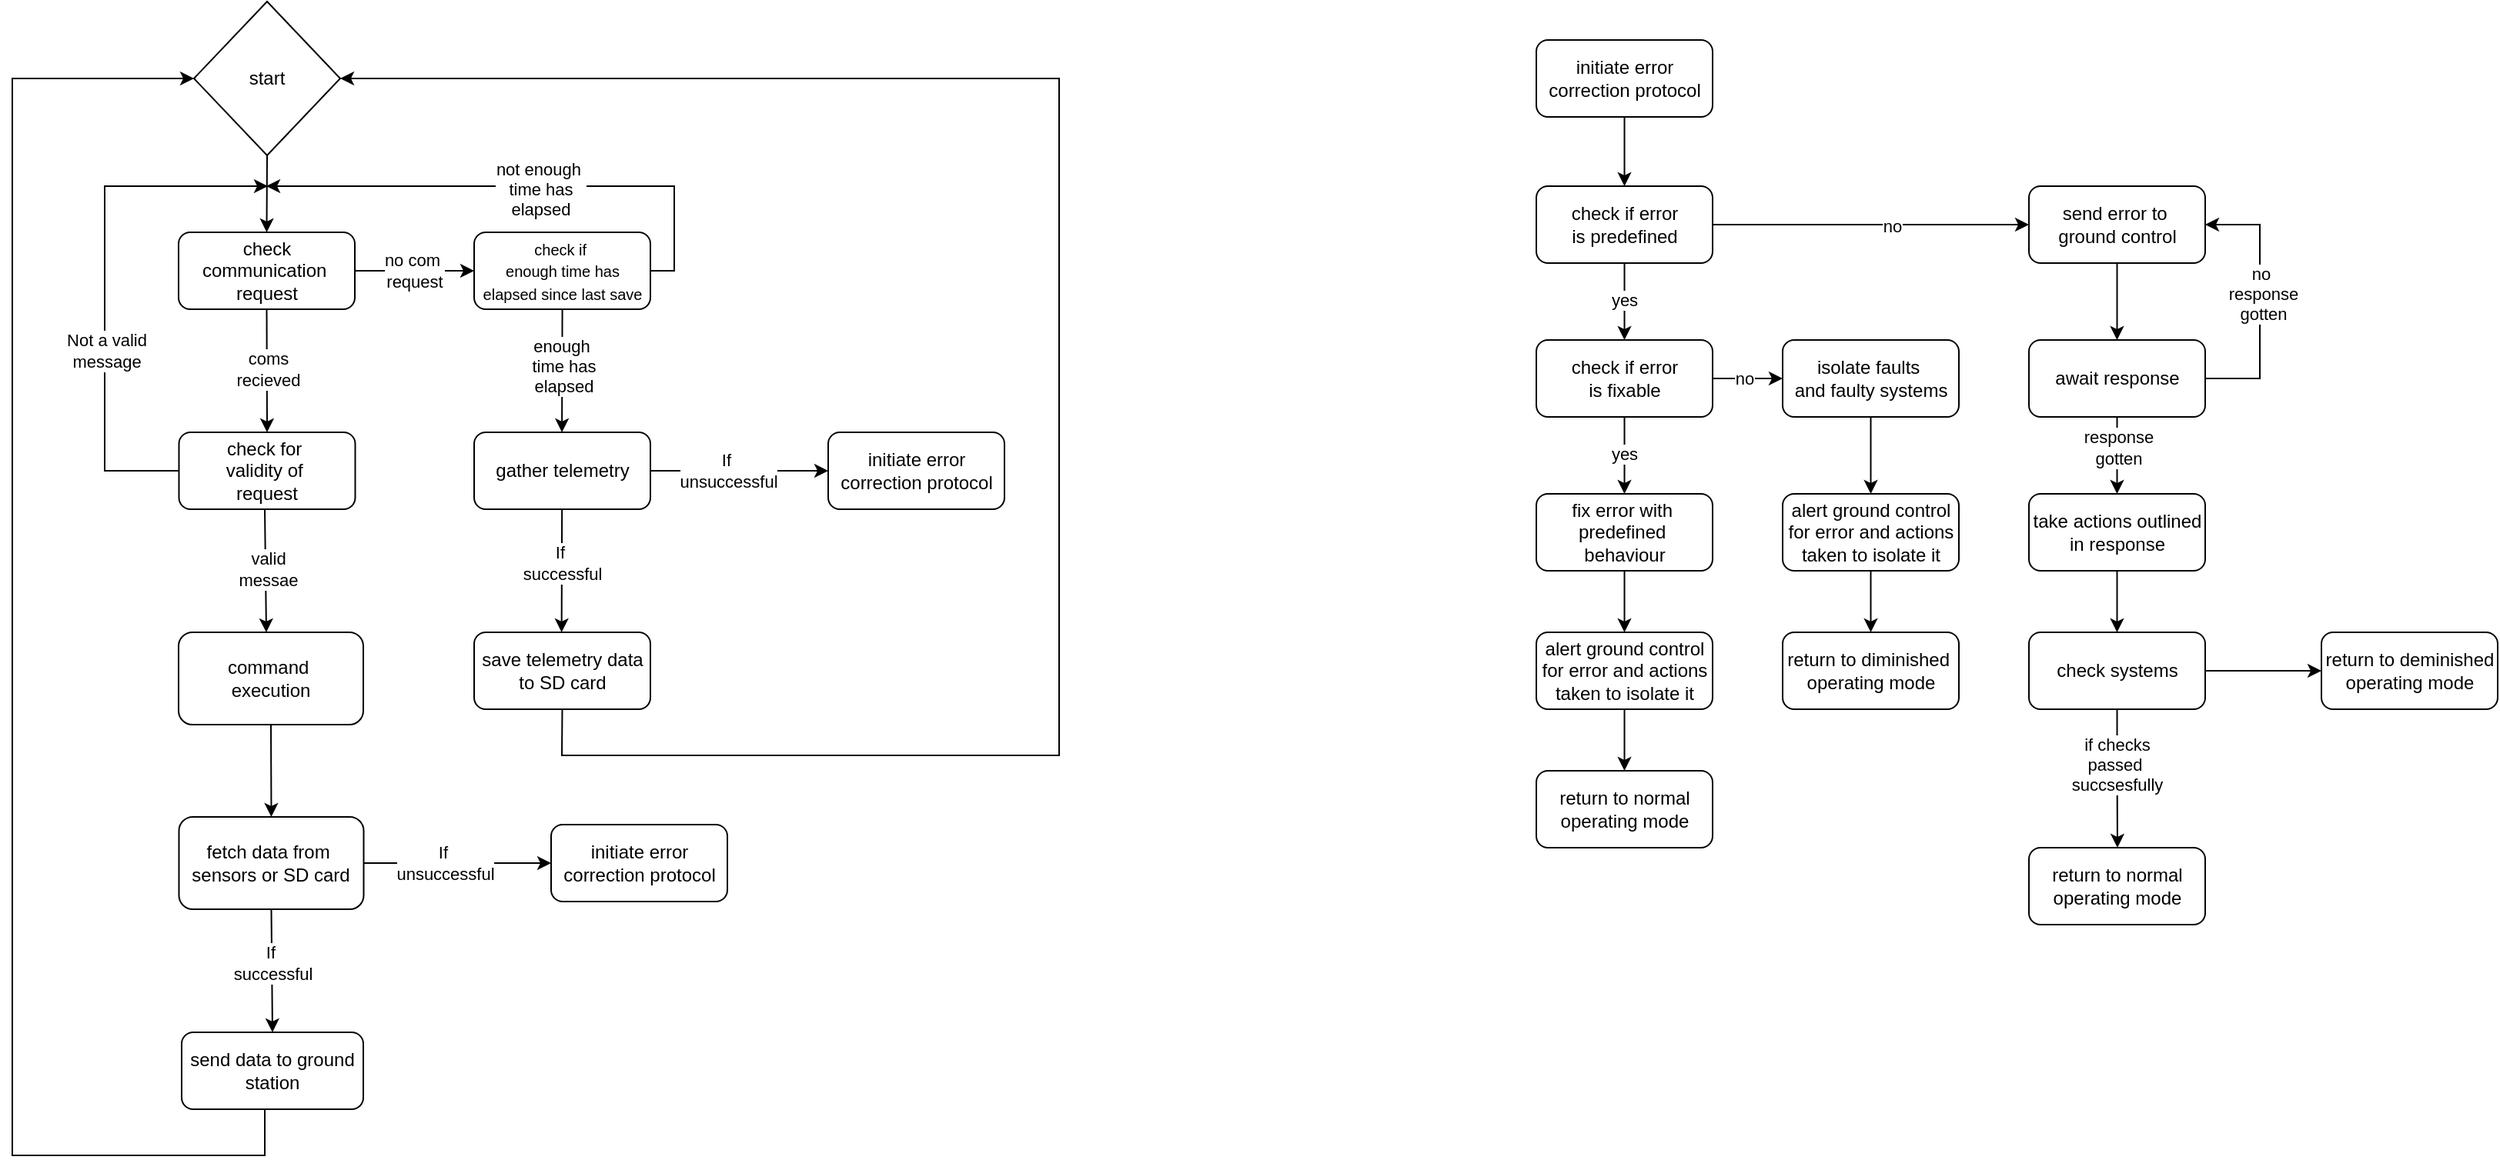 <mxfile version="25.0.3">
  <diagram name="Page-1" id="nQ3FC_XmF5aESIAEnWk7">
    <mxGraphModel dx="2868" dy="1560" grid="1" gridSize="10" guides="1" tooltips="1" connect="1" arrows="1" fold="1" page="1" pageScale="1" pageWidth="850" pageHeight="1100" math="0" shadow="0">
      <root>
        <mxCell id="0" />
        <mxCell id="1" parent="0" />
        <mxCell id="WQB1xdpWo7mnEqvRlCj6-1" value="start" style="rhombus;whiteSpace=wrap;html=1;" parent="1" vertex="1">
          <mxGeometry x="378" y="90" width="95" height="100" as="geometry" />
        </mxCell>
        <mxCell id="WQB1xdpWo7mnEqvRlCj6-2" value="check communication&amp;nbsp;&lt;div&gt;request&lt;/div&gt;" style="rounded=1;whiteSpace=wrap;html=1;" parent="1" vertex="1">
          <mxGeometry x="368" y="240" width="114.5" height="50" as="geometry" />
        </mxCell>
        <mxCell id="WQB1xdpWo7mnEqvRlCj6-4" value="check for&amp;nbsp;&lt;div&gt;validity of&amp;nbsp;&lt;/div&gt;&lt;div&gt;request&lt;/div&gt;" style="rounded=1;whiteSpace=wrap;html=1;" parent="1" vertex="1">
          <mxGeometry x="368.25" y="370" width="114.5" height="50" as="geometry" />
        </mxCell>
        <mxCell id="WQB1xdpWo7mnEqvRlCj6-6" value="" style="endArrow=classic;html=1;rounded=0;exitX=0.5;exitY=1;exitDx=0;exitDy=0;entryX=0.5;entryY=0;entryDx=0;entryDy=0;" parent="1" source="WQB1xdpWo7mnEqvRlCj6-1" target="WQB1xdpWo7mnEqvRlCj6-2" edge="1">
          <mxGeometry width="50" height="50" relative="1" as="geometry">
            <mxPoint x="430" y="420" as="sourcePoint" />
            <mxPoint x="480" y="370" as="targetPoint" />
          </mxGeometry>
        </mxCell>
        <mxCell id="WQB1xdpWo7mnEqvRlCj6-7" value="&lt;div&gt;&lt;br&gt;&lt;/div&gt;&lt;div&gt;&lt;br&gt;&lt;/div&gt;" style="edgeLabel;html=1;align=center;verticalAlign=middle;resizable=0;points=[];" parent="WQB1xdpWo7mnEqvRlCj6-6" vertex="1" connectable="0">
          <mxGeometry x="-0.0" relative="1" as="geometry">
            <mxPoint as="offset" />
          </mxGeometry>
        </mxCell>
        <mxCell id="WQB1xdpWo7mnEqvRlCj6-8" value="" style="endArrow=classic;html=1;rounded=0;exitX=0.5;exitY=1;exitDx=0;exitDy=0;entryX=0.5;entryY=0;entryDx=0;entryDy=0;" parent="1" source="WQB1xdpWo7mnEqvRlCj6-2" target="WQB1xdpWo7mnEqvRlCj6-4" edge="1">
          <mxGeometry width="50" height="50" relative="1" as="geometry">
            <mxPoint x="426" y="290" as="sourcePoint" />
            <mxPoint x="425" y="340" as="targetPoint" />
          </mxGeometry>
        </mxCell>
        <mxCell id="WQB1xdpWo7mnEqvRlCj6-9" value="&lt;div&gt;&lt;br&gt;&lt;/div&gt;&lt;div&gt;&lt;br&gt;&lt;/div&gt;" style="edgeLabel;html=1;align=center;verticalAlign=middle;resizable=0;points=[];" parent="WQB1xdpWo7mnEqvRlCj6-8" vertex="1" connectable="0">
          <mxGeometry x="-0.0" relative="1" as="geometry">
            <mxPoint as="offset" />
          </mxGeometry>
        </mxCell>
        <mxCell id="WQB1xdpWo7mnEqvRlCj6-10" value="coms&lt;div&gt;recieved&lt;/div&gt;" style="edgeLabel;html=1;align=center;verticalAlign=middle;resizable=0;points=[];" parent="WQB1xdpWo7mnEqvRlCj6-8" vertex="1" connectable="0">
          <mxGeometry x="-0.024" y="1" relative="1" as="geometry">
            <mxPoint x="-1" as="offset" />
          </mxGeometry>
        </mxCell>
        <mxCell id="WQB1xdpWo7mnEqvRlCj6-13" value="" style="endArrow=classic;html=1;rounded=0;exitX=0.5;exitY=1;exitDx=0;exitDy=0;entryX=0.5;entryY=0;entryDx=0;entryDy=0;" parent="1" edge="1">
          <mxGeometry width="50" height="50" relative="1" as="geometry">
            <mxPoint x="424" y="420" as="sourcePoint" />
            <mxPoint x="425" y="500" as="targetPoint" />
          </mxGeometry>
        </mxCell>
        <mxCell id="WQB1xdpWo7mnEqvRlCj6-14" value="&lt;div&gt;&lt;br&gt;&lt;/div&gt;&lt;div&gt;&lt;br&gt;&lt;/div&gt;" style="edgeLabel;html=1;align=center;verticalAlign=middle;resizable=0;points=[];" parent="WQB1xdpWo7mnEqvRlCj6-13" vertex="1" connectable="0">
          <mxGeometry x="-0.0" relative="1" as="geometry">
            <mxPoint as="offset" />
          </mxGeometry>
        </mxCell>
        <mxCell id="WQB1xdpWo7mnEqvRlCj6-15" value="valid&lt;div&gt;messae&lt;/div&gt;" style="edgeLabel;html=1;align=center;verticalAlign=middle;resizable=0;points=[];" parent="WQB1xdpWo7mnEqvRlCj6-13" vertex="1" connectable="0">
          <mxGeometry x="-0.024" y="1" relative="1" as="geometry">
            <mxPoint as="offset" />
          </mxGeometry>
        </mxCell>
        <mxCell id="WQB1xdpWo7mnEqvRlCj6-16" value="" style="endArrow=classic;html=1;rounded=0;exitX=0;exitY=0.5;exitDx=0;exitDy=0;" parent="1" source="WQB1xdpWo7mnEqvRlCj6-4" edge="1">
          <mxGeometry width="50" height="50" relative="1" as="geometry">
            <mxPoint x="283" y="395" as="sourcePoint" />
            <mxPoint x="426" y="210" as="targetPoint" />
            <Array as="points">
              <mxPoint x="320" y="395" />
              <mxPoint x="320" y="210" />
            </Array>
          </mxGeometry>
        </mxCell>
        <mxCell id="WQB1xdpWo7mnEqvRlCj6-19" value="Not a valid&lt;div&gt;message&lt;/div&gt;" style="edgeLabel;html=1;align=center;verticalAlign=middle;resizable=0;points=[];" parent="WQB1xdpWo7mnEqvRlCj6-16" vertex="1" connectable="0">
          <mxGeometry x="-0.254" y="-1" relative="1" as="geometry">
            <mxPoint as="offset" />
          </mxGeometry>
        </mxCell>
        <mxCell id="WQB1xdpWo7mnEqvRlCj6-20" value="command&amp;nbsp;&lt;div&gt;execution&lt;/div&gt;" style="rounded=1;whiteSpace=wrap;html=1;" parent="1" vertex="1">
          <mxGeometry x="368" y="500" width="120" height="60" as="geometry" />
        </mxCell>
        <mxCell id="WQB1xdpWo7mnEqvRlCj6-21" value="" style="endArrow=classic;html=1;rounded=0;exitX=0.5;exitY=1;exitDx=0;exitDy=0;entryX=0.5;entryY=0;entryDx=0;entryDy=0;" parent="1" source="WQB1xdpWo7mnEqvRlCj6-20" target="WQB1xdpWo7mnEqvRlCj6-22" edge="1">
          <mxGeometry width="50" height="50" relative="1" as="geometry">
            <mxPoint x="424" y="560" as="sourcePoint" />
            <mxPoint x="424" y="620" as="targetPoint" />
          </mxGeometry>
        </mxCell>
        <mxCell id="WQB1xdpWo7mnEqvRlCj6-22" value="fetch data from&amp;nbsp;&lt;div&gt;sensors or SD card&lt;/div&gt;" style="rounded=1;whiteSpace=wrap;html=1;" parent="1" vertex="1">
          <mxGeometry x="368.25" y="620" width="120" height="60" as="geometry" />
        </mxCell>
        <mxCell id="WQB1xdpWo7mnEqvRlCj6-27" value="" style="endArrow=classic;html=1;rounded=0;exitX=1;exitY=0.5;exitDx=0;exitDy=0;" parent="1" source="WQB1xdpWo7mnEqvRlCj6-30" edge="1">
          <mxGeometry width="50" height="50" relative="1" as="geometry">
            <mxPoint x="690" y="260" as="sourcePoint" />
            <mxPoint x="425" y="210" as="targetPoint" />
            <Array as="points">
              <mxPoint x="690" y="265" />
              <mxPoint x="690" y="210" />
            </Array>
          </mxGeometry>
        </mxCell>
        <mxCell id="WQB1xdpWo7mnEqvRlCj6-32" value="not enough&amp;nbsp;&lt;div&gt;time has&lt;/div&gt;&lt;div&gt;elapsed&lt;/div&gt;" style="edgeLabel;html=1;align=center;verticalAlign=middle;resizable=0;points=[];" parent="WQB1xdpWo7mnEqvRlCj6-27" vertex="1" connectable="0">
          <mxGeometry x="-0.06" y="2" relative="1" as="geometry">
            <mxPoint as="offset" />
          </mxGeometry>
        </mxCell>
        <mxCell id="WQB1xdpWo7mnEqvRlCj6-28" value="" style="endArrow=classic;html=1;rounded=0;exitX=1;exitY=0.5;exitDx=0;exitDy=0;entryX=0;entryY=0.5;entryDx=0;entryDy=0;" parent="1" source="WQB1xdpWo7mnEqvRlCj6-2" target="WQB1xdpWo7mnEqvRlCj6-30" edge="1">
          <mxGeometry width="50" height="50" relative="1" as="geometry">
            <mxPoint x="482.75" y="270" as="sourcePoint" />
            <mxPoint x="530" y="230" as="targetPoint" />
          </mxGeometry>
        </mxCell>
        <mxCell id="WQB1xdpWo7mnEqvRlCj6-31" value="no com&amp;nbsp;&lt;div&gt;request&lt;/div&gt;" style="edgeLabel;html=1;align=center;verticalAlign=middle;resizable=0;points=[];" parent="WQB1xdpWo7mnEqvRlCj6-28" vertex="1" connectable="0">
          <mxGeometry x="0.141" y="3" relative="1" as="geometry">
            <mxPoint x="-6" y="3" as="offset" />
          </mxGeometry>
        </mxCell>
        <mxCell id="WQB1xdpWo7mnEqvRlCj6-29" value="" style="endArrow=classic;html=1;rounded=0;exitX=0.5;exitY=1;exitDx=0;exitDy=0;" parent="1" edge="1">
          <mxGeometry width="50" height="50" relative="1" as="geometry">
            <mxPoint x="617.29" y="290" as="sourcePoint" />
            <mxPoint x="617.04" y="370" as="targetPoint" />
          </mxGeometry>
        </mxCell>
        <mxCell id="WQB1xdpWo7mnEqvRlCj6-33" value="enough&amp;nbsp;&lt;div&gt;time has&lt;/div&gt;&lt;div&gt;elapsed&lt;/div&gt;" style="edgeLabel;html=1;align=center;verticalAlign=middle;resizable=0;points=[];" parent="WQB1xdpWo7mnEqvRlCj6-29" vertex="1" connectable="0">
          <mxGeometry x="-0.076" y="1" relative="1" as="geometry">
            <mxPoint as="offset" />
          </mxGeometry>
        </mxCell>
        <mxCell id="WQB1xdpWo7mnEqvRlCj6-30" value="&lt;font style=&quot;font-size: 10px;&quot;&gt;check if&amp;nbsp;&lt;/font&gt;&lt;div&gt;&lt;font style=&quot;font-size: 10px;&quot;&gt;enough time has&lt;/font&gt;&lt;/div&gt;&lt;div&gt;&lt;font style=&quot;font-size: 10px;&quot;&gt;elapsed since last save&lt;/font&gt;&lt;/div&gt;" style="rounded=1;whiteSpace=wrap;html=1;" parent="1" vertex="1">
          <mxGeometry x="560" y="240" width="114.5" height="50" as="geometry" />
        </mxCell>
        <mxCell id="WQB1xdpWo7mnEqvRlCj6-34" value="gather telemetry" style="rounded=1;whiteSpace=wrap;html=1;" parent="1" vertex="1">
          <mxGeometry x="560" y="370" width="114.5" height="50" as="geometry" />
        </mxCell>
        <mxCell id="WQB1xdpWo7mnEqvRlCj6-35" value="" style="endArrow=classic;html=1;rounded=0;exitX=0.5;exitY=1;exitDx=0;exitDy=0;" parent="1" edge="1">
          <mxGeometry width="50" height="50" relative="1" as="geometry">
            <mxPoint x="617.07" y="420" as="sourcePoint" />
            <mxPoint x="616.82" y="500" as="targetPoint" />
          </mxGeometry>
        </mxCell>
        <mxCell id="WQB1xdpWo7mnEqvRlCj6-38" value="If&amp;nbsp;&lt;div&gt;successful&lt;/div&gt;" style="edgeLabel;html=1;align=center;verticalAlign=middle;resizable=0;points=[];" parent="WQB1xdpWo7mnEqvRlCj6-35" vertex="1" connectable="0">
          <mxGeometry x="-0.136" relative="1" as="geometry">
            <mxPoint as="offset" />
          </mxGeometry>
        </mxCell>
        <mxCell id="WQB1xdpWo7mnEqvRlCj6-39" value="save telemetry data&lt;div&gt;to SD card&lt;/div&gt;" style="rounded=1;whiteSpace=wrap;html=1;" parent="1" vertex="1">
          <mxGeometry x="560" y="500" width="114.5" height="50" as="geometry" />
        </mxCell>
        <mxCell id="WQB1xdpWo7mnEqvRlCj6-41" value="" style="endArrow=classic;html=1;rounded=0;exitX=1;exitY=0.5;exitDx=0;exitDy=0;entryX=0;entryY=0.5;entryDx=0;entryDy=0;" parent="1" source="WQB1xdpWo7mnEqvRlCj6-34" edge="1">
          <mxGeometry width="50" height="50" relative="1" as="geometry">
            <mxPoint x="700.25" y="390" as="sourcePoint" />
            <mxPoint x="790" y="395" as="targetPoint" />
          </mxGeometry>
        </mxCell>
        <mxCell id="WQB1xdpWo7mnEqvRlCj6-42" value="If&amp;nbsp;&lt;div&gt;unsuccessful&lt;/div&gt;" style="edgeLabel;html=1;align=center;verticalAlign=middle;resizable=0;points=[];" parent="WQB1xdpWo7mnEqvRlCj6-41" vertex="1" connectable="0">
          <mxGeometry x="-0.136" relative="1" as="geometry">
            <mxPoint as="offset" />
          </mxGeometry>
        </mxCell>
        <mxCell id="WQB1xdpWo7mnEqvRlCj6-45" value="initiate error&lt;div&gt;correction protocol&lt;/div&gt;" style="rounded=1;whiteSpace=wrap;html=1;" parent="1" vertex="1">
          <mxGeometry x="790" y="370" width="114.5" height="50" as="geometry" />
        </mxCell>
        <mxCell id="WQB1xdpWo7mnEqvRlCj6-46" value="" style="endArrow=classic;html=1;rounded=0;exitX=0.5;exitY=1;exitDx=0;exitDy=0;entryX=1;entryY=0.5;entryDx=0;entryDy=0;" parent="1" source="WQB1xdpWo7mnEqvRlCj6-39" target="WQB1xdpWo7mnEqvRlCj6-1" edge="1">
          <mxGeometry width="50" height="50" relative="1" as="geometry">
            <mxPoint x="650" y="650" as="sourcePoint" />
            <mxPoint x="700" y="600" as="targetPoint" />
            <Array as="points">
              <mxPoint x="617" y="580" />
              <mxPoint x="940" y="580" />
              <mxPoint x="940" y="140" />
            </Array>
          </mxGeometry>
        </mxCell>
        <mxCell id="WQB1xdpWo7mnEqvRlCj6-47" value="" style="endArrow=classic;html=1;rounded=0;exitX=0.5;exitY=1;exitDx=0;exitDy=0;entryX=0.5;entryY=0;entryDx=0;entryDy=0;" parent="1" source="WQB1xdpWo7mnEqvRlCj6-22" target="WQB1xdpWo7mnEqvRlCj6-49" edge="1">
          <mxGeometry width="50" height="50" relative="1" as="geometry">
            <mxPoint x="425.32" y="680" as="sourcePoint" />
            <mxPoint x="425.07" y="760" as="targetPoint" />
          </mxGeometry>
        </mxCell>
        <mxCell id="WQB1xdpWo7mnEqvRlCj6-48" value="If&amp;nbsp;&lt;div&gt;successful&lt;/div&gt;" style="edgeLabel;html=1;align=center;verticalAlign=middle;resizable=0;points=[];" parent="WQB1xdpWo7mnEqvRlCj6-47" vertex="1" connectable="0">
          <mxGeometry x="-0.136" relative="1" as="geometry">
            <mxPoint as="offset" />
          </mxGeometry>
        </mxCell>
        <mxCell id="WQB1xdpWo7mnEqvRlCj6-49" value="send data to ground&lt;div&gt;station&lt;/div&gt;" style="rounded=1;whiteSpace=wrap;html=1;" parent="1" vertex="1">
          <mxGeometry x="370" y="760" width="118" height="50" as="geometry" />
        </mxCell>
        <mxCell id="WQB1xdpWo7mnEqvRlCj6-50" value="" style="endArrow=classic;html=1;rounded=0;exitX=1;exitY=0.5;exitDx=0;exitDy=0;entryX=0;entryY=0.5;entryDx=0;entryDy=0;" parent="1" source="WQB1xdpWo7mnEqvRlCj6-22" target="WQB1xdpWo7mnEqvRlCj6-52" edge="1">
          <mxGeometry width="50" height="50" relative="1" as="geometry">
            <mxPoint x="490" y="645" as="sourcePoint" />
            <mxPoint x="605" y="645" as="targetPoint" />
          </mxGeometry>
        </mxCell>
        <mxCell id="WQB1xdpWo7mnEqvRlCj6-51" value="If&amp;nbsp;&lt;div&gt;unsuccessful&lt;/div&gt;" style="edgeLabel;html=1;align=center;verticalAlign=middle;resizable=0;points=[];" parent="WQB1xdpWo7mnEqvRlCj6-50" vertex="1" connectable="0">
          <mxGeometry x="-0.136" relative="1" as="geometry">
            <mxPoint as="offset" />
          </mxGeometry>
        </mxCell>
        <mxCell id="WQB1xdpWo7mnEqvRlCj6-52" value="initiate error&lt;div&gt;correction protocol&lt;/div&gt;" style="rounded=1;whiteSpace=wrap;html=1;" parent="1" vertex="1">
          <mxGeometry x="610" y="625" width="114.5" height="50" as="geometry" />
        </mxCell>
        <mxCell id="WQB1xdpWo7mnEqvRlCj6-54" value="" style="endArrow=classic;html=1;rounded=0;exitX=0.5;exitY=1;exitDx=0;exitDy=0;entryX=0;entryY=0.5;entryDx=0;entryDy=0;" parent="1" target="WQB1xdpWo7mnEqvRlCj6-1" edge="1">
          <mxGeometry width="50" height="50" relative="1" as="geometry">
            <mxPoint x="424" y="810" as="sourcePoint" />
            <mxPoint x="280" y="400" as="targetPoint" />
            <Array as="points">
              <mxPoint x="424" y="840" />
              <mxPoint x="260" y="840" />
              <mxPoint x="260" y="140" />
            </Array>
          </mxGeometry>
        </mxCell>
        <mxCell id="JdPSia93DI_lH9oChrFC-17" style="edgeStyle=orthogonalEdgeStyle;rounded=0;orthogonalLoop=1;jettySize=auto;html=1;exitX=0.5;exitY=1;exitDx=0;exitDy=0;entryX=0.5;entryY=0;entryDx=0;entryDy=0;" edge="1" parent="1" source="JdPSia93DI_lH9oChrFC-1" target="JdPSia93DI_lH9oChrFC-2">
          <mxGeometry relative="1" as="geometry" />
        </mxCell>
        <mxCell id="JdPSia93DI_lH9oChrFC-1" value="initiate error&lt;div&gt;correction protocol&lt;/div&gt;" style="rounded=1;whiteSpace=wrap;html=1;" vertex="1" parent="1">
          <mxGeometry x="1250" y="115" width="114.5" height="50" as="geometry" />
        </mxCell>
        <mxCell id="JdPSia93DI_lH9oChrFC-19" style="edgeStyle=orthogonalEdgeStyle;rounded=0;orthogonalLoop=1;jettySize=auto;html=1;exitX=1;exitY=0.5;exitDx=0;exitDy=0;" edge="1" parent="1" source="JdPSia93DI_lH9oChrFC-2" target="JdPSia93DI_lH9oChrFC-7">
          <mxGeometry relative="1" as="geometry" />
        </mxCell>
        <mxCell id="JdPSia93DI_lH9oChrFC-20" value="no" style="edgeLabel;html=1;align=center;verticalAlign=middle;resizable=0;points=[];" vertex="1" connectable="0" parent="JdPSia93DI_lH9oChrFC-19">
          <mxGeometry x="0.134" y="-1" relative="1" as="geometry">
            <mxPoint as="offset" />
          </mxGeometry>
        </mxCell>
        <mxCell id="JdPSia93DI_lH9oChrFC-22" style="edgeStyle=orthogonalEdgeStyle;rounded=0;orthogonalLoop=1;jettySize=auto;html=1;exitX=0.5;exitY=1;exitDx=0;exitDy=0;entryX=0.5;entryY=0;entryDx=0;entryDy=0;" edge="1" parent="1" source="JdPSia93DI_lH9oChrFC-2" target="JdPSia93DI_lH9oChrFC-3">
          <mxGeometry relative="1" as="geometry" />
        </mxCell>
        <mxCell id="JdPSia93DI_lH9oChrFC-23" value="yes" style="edgeLabel;html=1;align=center;verticalAlign=middle;resizable=0;points=[];" vertex="1" connectable="0" parent="JdPSia93DI_lH9oChrFC-22">
          <mxGeometry x="-0.051" y="-1" relative="1" as="geometry">
            <mxPoint as="offset" />
          </mxGeometry>
        </mxCell>
        <mxCell id="JdPSia93DI_lH9oChrFC-2" value="check if error&lt;div&gt;is predefined&lt;/div&gt;" style="rounded=1;whiteSpace=wrap;html=1;" vertex="1" parent="1">
          <mxGeometry x="1250" y="210" width="114.5" height="50" as="geometry" />
        </mxCell>
        <mxCell id="JdPSia93DI_lH9oChrFC-25" style="edgeStyle=orthogonalEdgeStyle;rounded=0;orthogonalLoop=1;jettySize=auto;html=1;exitX=1;exitY=0.5;exitDx=0;exitDy=0;entryX=0;entryY=0.5;entryDx=0;entryDy=0;" edge="1" parent="1" source="JdPSia93DI_lH9oChrFC-3" target="JdPSia93DI_lH9oChrFC-5">
          <mxGeometry relative="1" as="geometry" />
        </mxCell>
        <mxCell id="JdPSia93DI_lH9oChrFC-26" value="no" style="edgeLabel;html=1;align=center;verticalAlign=middle;resizable=0;points=[];" vertex="1" connectable="0" parent="JdPSia93DI_lH9oChrFC-25">
          <mxGeometry x="-0.099" relative="1" as="geometry">
            <mxPoint as="offset" />
          </mxGeometry>
        </mxCell>
        <mxCell id="JdPSia93DI_lH9oChrFC-27" style="edgeStyle=orthogonalEdgeStyle;rounded=0;orthogonalLoop=1;jettySize=auto;html=1;exitX=0.5;exitY=1;exitDx=0;exitDy=0;entryX=0.5;entryY=0;entryDx=0;entryDy=0;" edge="1" parent="1" source="JdPSia93DI_lH9oChrFC-3" target="JdPSia93DI_lH9oChrFC-4">
          <mxGeometry relative="1" as="geometry" />
        </mxCell>
        <mxCell id="JdPSia93DI_lH9oChrFC-28" value="yes" style="edgeLabel;html=1;align=center;verticalAlign=middle;resizable=0;points=[];" vertex="1" connectable="0" parent="JdPSia93DI_lH9oChrFC-27">
          <mxGeometry x="-0.033" y="-1" relative="1" as="geometry">
            <mxPoint as="offset" />
          </mxGeometry>
        </mxCell>
        <mxCell id="JdPSia93DI_lH9oChrFC-3" value="check if error&lt;div&gt;is fixable&lt;/div&gt;" style="rounded=1;whiteSpace=wrap;html=1;" vertex="1" parent="1">
          <mxGeometry x="1250" y="310" width="114.5" height="50" as="geometry" />
        </mxCell>
        <mxCell id="JdPSia93DI_lH9oChrFC-29" style="edgeStyle=orthogonalEdgeStyle;rounded=0;orthogonalLoop=1;jettySize=auto;html=1;exitX=0.5;exitY=1;exitDx=0;exitDy=0;entryX=0.5;entryY=0;entryDx=0;entryDy=0;" edge="1" parent="1" source="JdPSia93DI_lH9oChrFC-4" target="JdPSia93DI_lH9oChrFC-9">
          <mxGeometry relative="1" as="geometry" />
        </mxCell>
        <mxCell id="JdPSia93DI_lH9oChrFC-4" value="fix error with&amp;nbsp;&lt;div&gt;predefined&amp;nbsp;&lt;/div&gt;&lt;div&gt;behaviour&lt;/div&gt;" style="rounded=1;whiteSpace=wrap;html=1;" vertex="1" parent="1">
          <mxGeometry x="1250" y="410" width="114.5" height="50" as="geometry" />
        </mxCell>
        <mxCell id="JdPSia93DI_lH9oChrFC-31" style="edgeStyle=orthogonalEdgeStyle;rounded=0;orthogonalLoop=1;jettySize=auto;html=1;exitX=0.5;exitY=1;exitDx=0;exitDy=0;entryX=0.5;entryY=0;entryDx=0;entryDy=0;" edge="1" parent="1" source="JdPSia93DI_lH9oChrFC-5" target="JdPSia93DI_lH9oChrFC-6">
          <mxGeometry relative="1" as="geometry" />
        </mxCell>
        <mxCell id="JdPSia93DI_lH9oChrFC-5" value="isolate faults&amp;nbsp;&lt;div&gt;and faulty systems&lt;/div&gt;" style="rounded=1;whiteSpace=wrap;html=1;" vertex="1" parent="1">
          <mxGeometry x="1410" y="310" width="114.5" height="50" as="geometry" />
        </mxCell>
        <mxCell id="JdPSia93DI_lH9oChrFC-32" style="edgeStyle=orthogonalEdgeStyle;rounded=0;orthogonalLoop=1;jettySize=auto;html=1;exitX=0.5;exitY=1;exitDx=0;exitDy=0;entryX=0.5;entryY=0;entryDx=0;entryDy=0;" edge="1" parent="1" source="JdPSia93DI_lH9oChrFC-6" target="JdPSia93DI_lH9oChrFC-14">
          <mxGeometry relative="1" as="geometry" />
        </mxCell>
        <mxCell id="JdPSia93DI_lH9oChrFC-6" value="alert ground control&lt;div&gt;for error and actions&lt;/div&gt;&lt;div&gt;taken to isolate it&lt;/div&gt;" style="rounded=1;whiteSpace=wrap;html=1;" vertex="1" parent="1">
          <mxGeometry x="1410" y="410" width="114.5" height="50" as="geometry" />
        </mxCell>
        <mxCell id="JdPSia93DI_lH9oChrFC-33" style="edgeStyle=orthogonalEdgeStyle;rounded=0;orthogonalLoop=1;jettySize=auto;html=1;exitX=0.5;exitY=1;exitDx=0;exitDy=0;entryX=0.5;entryY=0;entryDx=0;entryDy=0;" edge="1" parent="1" source="JdPSia93DI_lH9oChrFC-7" target="JdPSia93DI_lH9oChrFC-8">
          <mxGeometry relative="1" as="geometry" />
        </mxCell>
        <mxCell id="JdPSia93DI_lH9oChrFC-7" value="send error to&amp;nbsp;&lt;div&gt;ground control&lt;/div&gt;" style="rounded=1;whiteSpace=wrap;html=1;" vertex="1" parent="1">
          <mxGeometry x="1570" y="210" width="114.5" height="50" as="geometry" />
        </mxCell>
        <mxCell id="JdPSia93DI_lH9oChrFC-34" style="edgeStyle=orthogonalEdgeStyle;rounded=0;orthogonalLoop=1;jettySize=auto;html=1;exitX=0.5;exitY=1;exitDx=0;exitDy=0;entryX=0.5;entryY=0;entryDx=0;entryDy=0;" edge="1" parent="1" source="JdPSia93DI_lH9oChrFC-8" target="JdPSia93DI_lH9oChrFC-11">
          <mxGeometry relative="1" as="geometry" />
        </mxCell>
        <mxCell id="JdPSia93DI_lH9oChrFC-35" value="response&lt;div&gt;gotten&lt;/div&gt;" style="edgeLabel;html=1;align=center;verticalAlign=middle;resizable=0;points=[];" vertex="1" connectable="0" parent="JdPSia93DI_lH9oChrFC-34">
          <mxGeometry x="-0.367" y="-1" relative="1" as="geometry">
            <mxPoint x="1" y="4" as="offset" />
          </mxGeometry>
        </mxCell>
        <mxCell id="JdPSia93DI_lH9oChrFC-38" style="edgeStyle=orthogonalEdgeStyle;rounded=0;orthogonalLoop=1;jettySize=auto;html=1;exitX=1;exitY=0.5;exitDx=0;exitDy=0;entryX=1;entryY=0.5;entryDx=0;entryDy=0;" edge="1" parent="1" source="JdPSia93DI_lH9oChrFC-8" target="JdPSia93DI_lH9oChrFC-7">
          <mxGeometry relative="1" as="geometry">
            <mxPoint x="1720" y="230" as="targetPoint" />
            <Array as="points">
              <mxPoint x="1720" y="335" />
              <mxPoint x="1720" y="235" />
            </Array>
          </mxGeometry>
        </mxCell>
        <mxCell id="JdPSia93DI_lH9oChrFC-39" value="no&amp;nbsp;&lt;div&gt;response&lt;/div&gt;&lt;div&gt;gotten&lt;/div&gt;" style="edgeLabel;html=1;align=center;verticalAlign=middle;resizable=0;points=[];" vertex="1" connectable="0" parent="JdPSia93DI_lH9oChrFC-38">
          <mxGeometry x="-0.175" y="-2" relative="1" as="geometry">
            <mxPoint y="-20" as="offset" />
          </mxGeometry>
        </mxCell>
        <mxCell id="JdPSia93DI_lH9oChrFC-8" value="await response" style="rounded=1;whiteSpace=wrap;html=1;" vertex="1" parent="1">
          <mxGeometry x="1570" y="310" width="114.5" height="50" as="geometry" />
        </mxCell>
        <mxCell id="JdPSia93DI_lH9oChrFC-30" style="edgeStyle=orthogonalEdgeStyle;rounded=0;orthogonalLoop=1;jettySize=auto;html=1;exitX=0.5;exitY=1;exitDx=0;exitDy=0;entryX=0.5;entryY=0;entryDx=0;entryDy=0;" edge="1" parent="1" source="JdPSia93DI_lH9oChrFC-9" target="JdPSia93DI_lH9oChrFC-10">
          <mxGeometry relative="1" as="geometry" />
        </mxCell>
        <mxCell id="JdPSia93DI_lH9oChrFC-9" value="alert ground control&lt;div&gt;for error and actions&lt;/div&gt;&lt;div&gt;taken to isolate it&lt;/div&gt;" style="rounded=1;whiteSpace=wrap;html=1;" vertex="1" parent="1">
          <mxGeometry x="1250" y="500" width="114.5" height="50" as="geometry" />
        </mxCell>
        <mxCell id="JdPSia93DI_lH9oChrFC-10" value="return to normal operating mode" style="rounded=1;whiteSpace=wrap;html=1;" vertex="1" parent="1">
          <mxGeometry x="1250" y="590" width="114.5" height="50" as="geometry" />
        </mxCell>
        <mxCell id="JdPSia93DI_lH9oChrFC-40" style="edgeStyle=orthogonalEdgeStyle;rounded=0;orthogonalLoop=1;jettySize=auto;html=1;exitX=0.5;exitY=1;exitDx=0;exitDy=0;entryX=0.5;entryY=0;entryDx=0;entryDy=0;" edge="1" parent="1" source="JdPSia93DI_lH9oChrFC-11" target="JdPSia93DI_lH9oChrFC-12">
          <mxGeometry relative="1" as="geometry" />
        </mxCell>
        <mxCell id="JdPSia93DI_lH9oChrFC-11" value="take actions outlined in response" style="rounded=1;whiteSpace=wrap;html=1;" vertex="1" parent="1">
          <mxGeometry x="1570" y="410" width="114.5" height="50" as="geometry" />
        </mxCell>
        <mxCell id="JdPSia93DI_lH9oChrFC-41" style="edgeStyle=orthogonalEdgeStyle;rounded=0;orthogonalLoop=1;jettySize=auto;html=1;exitX=0.5;exitY=1;exitDx=0;exitDy=0;" edge="1" parent="1" source="JdPSia93DI_lH9oChrFC-12">
          <mxGeometry relative="1" as="geometry">
            <mxPoint x="1627.5" y="640" as="targetPoint" />
          </mxGeometry>
        </mxCell>
        <mxCell id="JdPSia93DI_lH9oChrFC-42" value="if checks&lt;div&gt;passed&amp;nbsp;&lt;/div&gt;&lt;div&gt;succsesfully&lt;/div&gt;" style="edgeLabel;html=1;align=center;verticalAlign=middle;resizable=0;points=[];" vertex="1" connectable="0" parent="JdPSia93DI_lH9oChrFC-41">
          <mxGeometry x="-0.215" y="-1" relative="1" as="geometry">
            <mxPoint as="offset" />
          </mxGeometry>
        </mxCell>
        <mxCell id="JdPSia93DI_lH9oChrFC-45" style="edgeStyle=orthogonalEdgeStyle;rounded=0;orthogonalLoop=1;jettySize=auto;html=1;exitX=1;exitY=0.5;exitDx=0;exitDy=0;entryX=0;entryY=0.5;entryDx=0;entryDy=0;" edge="1" parent="1" source="JdPSia93DI_lH9oChrFC-12" target="JdPSia93DI_lH9oChrFC-44">
          <mxGeometry relative="1" as="geometry" />
        </mxCell>
        <mxCell id="JdPSia93DI_lH9oChrFC-12" value="check systems" style="rounded=1;whiteSpace=wrap;html=1;" vertex="1" parent="1">
          <mxGeometry x="1570" y="500" width="114.5" height="50" as="geometry" />
        </mxCell>
        <mxCell id="JdPSia93DI_lH9oChrFC-14" value="return to diminished&amp;nbsp;&lt;div&gt;operating mode&lt;/div&gt;" style="rounded=1;whiteSpace=wrap;html=1;" vertex="1" parent="1">
          <mxGeometry x="1410" y="500" width="114.5" height="50" as="geometry" />
        </mxCell>
        <mxCell id="JdPSia93DI_lH9oChrFC-43" value="return to normal operating mode" style="rounded=1;whiteSpace=wrap;html=1;" vertex="1" parent="1">
          <mxGeometry x="1570" y="640" width="114.5" height="50" as="geometry" />
        </mxCell>
        <mxCell id="JdPSia93DI_lH9oChrFC-44" value="return to deminished&lt;div&gt;operating mode&lt;/div&gt;" style="rounded=1;whiteSpace=wrap;html=1;" vertex="1" parent="1">
          <mxGeometry x="1760" y="500" width="114.5" height="50" as="geometry" />
        </mxCell>
      </root>
    </mxGraphModel>
  </diagram>
</mxfile>
